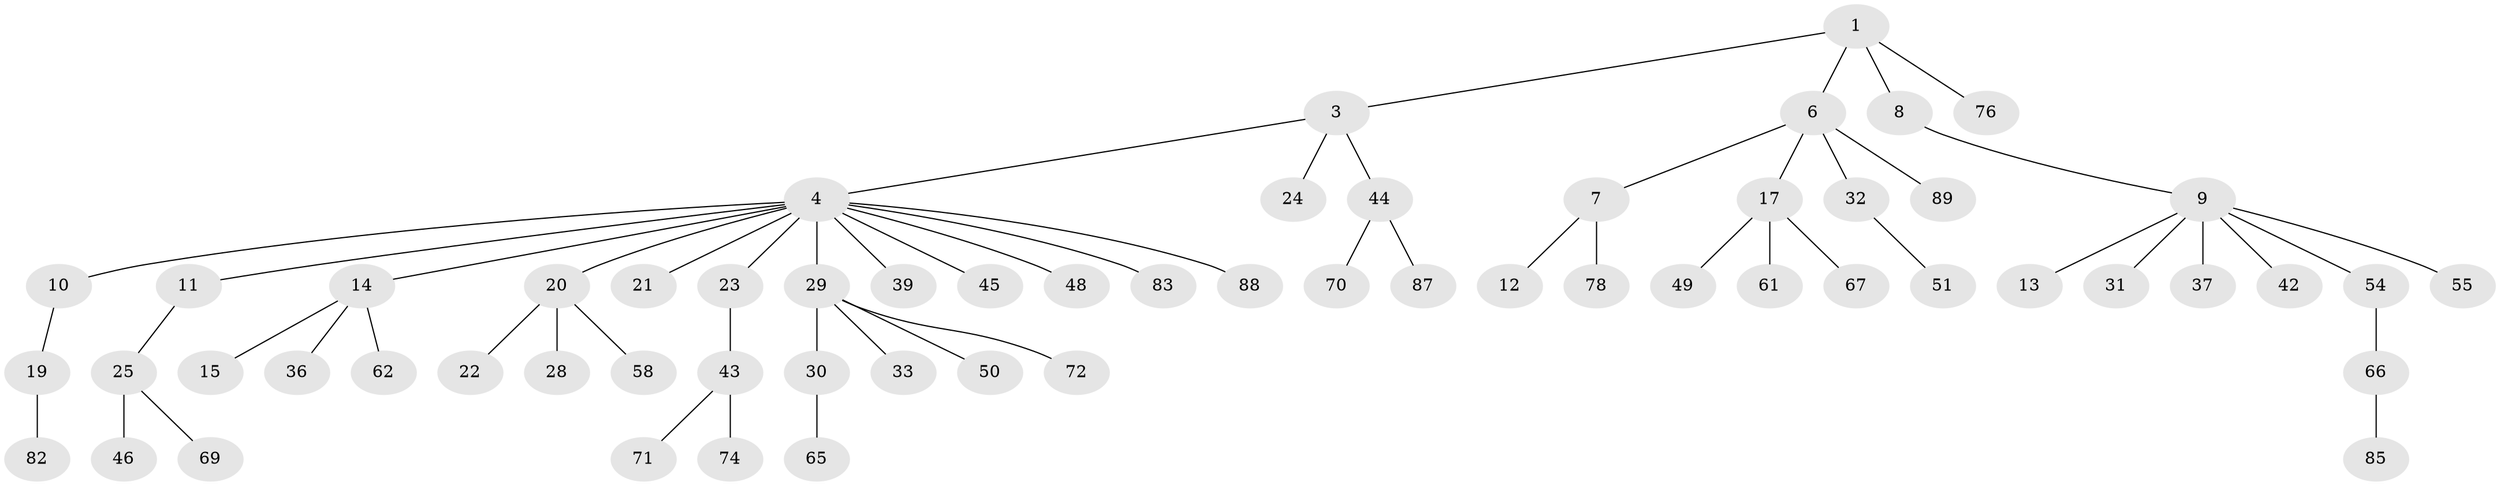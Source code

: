 // Generated by graph-tools (version 1.1) at 2025/24/03/03/25 07:24:06]
// undirected, 60 vertices, 59 edges
graph export_dot {
graph [start="1"]
  node [color=gray90,style=filled];
  1 [super="+2"];
  3 [super="+18"];
  4 [super="+5"];
  6 [super="+16"];
  7 [super="+64"];
  8 [super="+73"];
  9 [super="+35"];
  10 [super="+47"];
  11;
  12 [super="+41"];
  13;
  14 [super="+40"];
  15;
  17;
  19;
  20 [super="+27"];
  21;
  22;
  23 [super="+60"];
  24 [super="+26"];
  25 [super="+34"];
  28 [super="+79"];
  29 [super="+75"];
  30 [super="+57"];
  31;
  32 [super="+38"];
  33;
  36;
  37;
  39;
  42;
  43 [super="+56"];
  44 [super="+63"];
  45 [super="+52"];
  46;
  48;
  49 [super="+53"];
  50;
  51;
  54 [super="+59"];
  55;
  58 [super="+77"];
  61;
  62;
  65;
  66 [super="+81"];
  67 [super="+68"];
  69;
  70;
  71;
  72;
  74 [super="+86"];
  76;
  78 [super="+80"];
  82 [super="+84"];
  83;
  85;
  87;
  88;
  89;
  1 -- 6;
  1 -- 8;
  1 -- 3;
  1 -- 76;
  3 -- 4;
  3 -- 24;
  3 -- 44;
  4 -- 11;
  4 -- 20;
  4 -- 21;
  4 -- 39;
  4 -- 10;
  4 -- 45;
  4 -- 14;
  4 -- 48;
  4 -- 83;
  4 -- 23;
  4 -- 88;
  4 -- 29;
  6 -- 7;
  6 -- 32;
  6 -- 17;
  6 -- 89;
  7 -- 12;
  7 -- 78;
  8 -- 9;
  9 -- 13;
  9 -- 31;
  9 -- 42;
  9 -- 54;
  9 -- 55;
  9 -- 37;
  10 -- 19;
  11 -- 25;
  14 -- 15;
  14 -- 36;
  14 -- 62;
  17 -- 49;
  17 -- 61;
  17 -- 67;
  19 -- 82;
  20 -- 22;
  20 -- 58;
  20 -- 28;
  23 -- 43;
  25 -- 46;
  25 -- 69;
  29 -- 30;
  29 -- 33;
  29 -- 50;
  29 -- 72;
  30 -- 65;
  32 -- 51;
  43 -- 74;
  43 -- 71;
  44 -- 70;
  44 -- 87;
  54 -- 66;
  66 -- 85;
}
